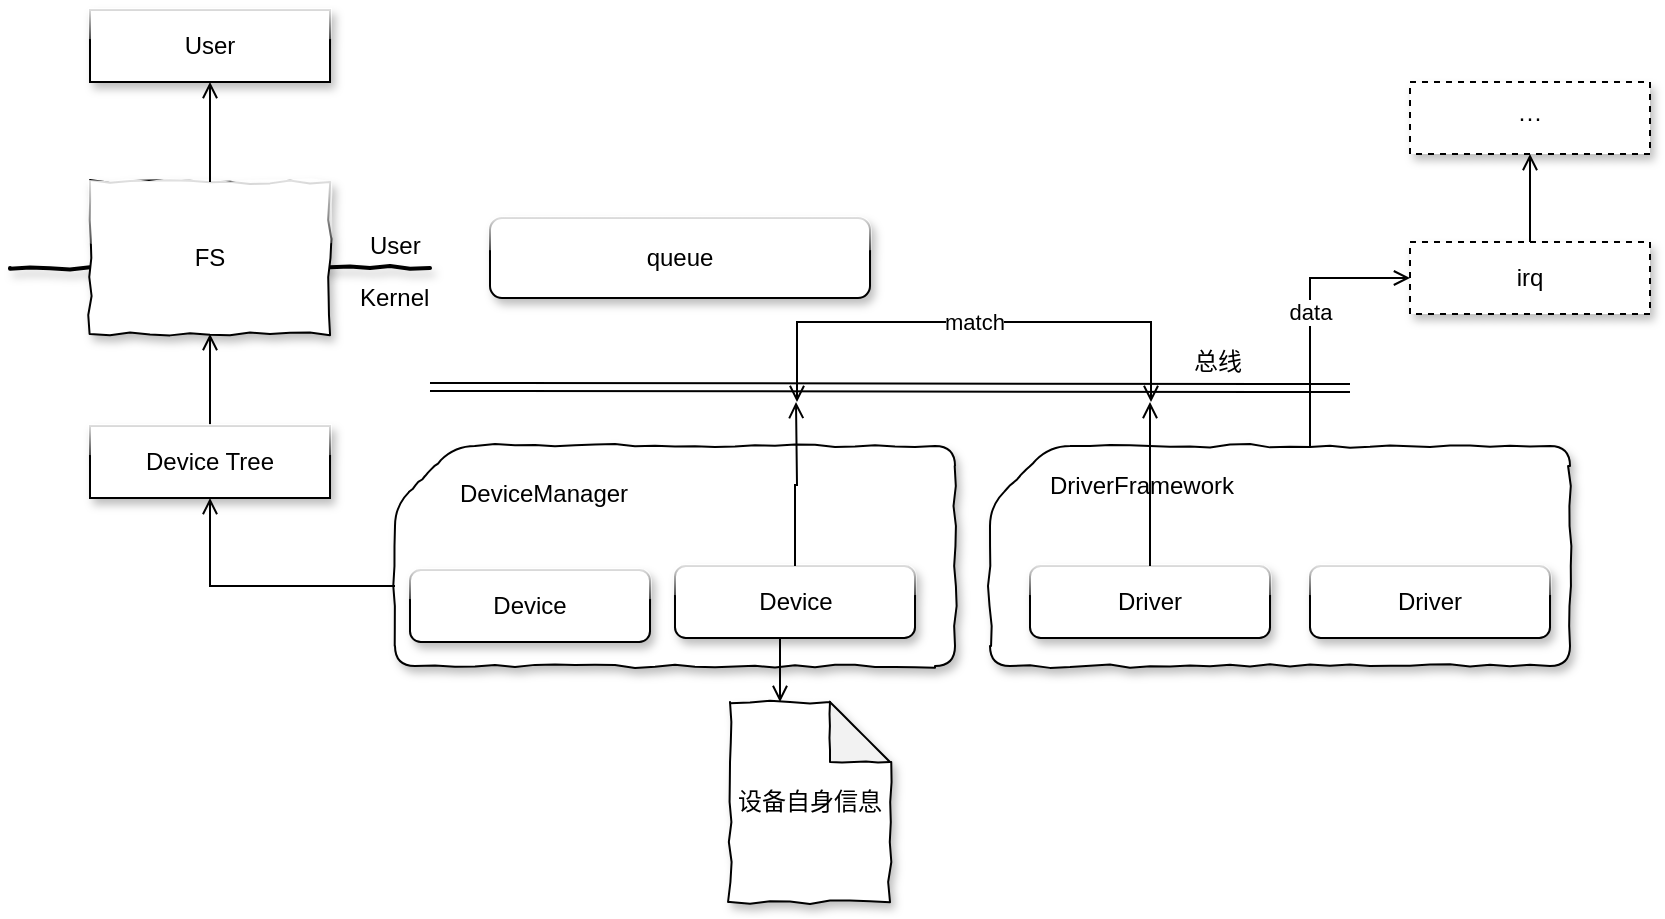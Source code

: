 <mxfile version="12.2.2" type="device" pages="1"><diagram id="mKaTZ8mOnzL6ec76Csec" name="第 1 页"><mxGraphModel dx="530" dy="482" grid="1" gridSize="10" guides="1" tooltips="1" connect="1" arrows="1" fold="1" page="1" pageScale="1" pageWidth="827" pageHeight="1169" math="0" shadow="0"><root><mxCell id="0"/><mxCell id="1" parent="0"/><mxCell id="qyxRvYz0nOAX1azIS_LR-34" style="edgeStyle=orthogonalEdgeStyle;rounded=0;orthogonalLoop=1;jettySize=auto;html=1;exitX=0.5;exitY=0;exitDx=0;exitDy=0;entryX=0.5;entryY=1;entryDx=0;entryDy=0;endArrow=open;endFill=0;" edge="1" parent="1" source="qyxRvYz0nOAX1azIS_LR-24" target="qyxRvYz0nOAX1azIS_LR-17"><mxGeometry relative="1" as="geometry"/></mxCell><mxCell id="qyxRvYz0nOAX1azIS_LR-24" value="Device Tree" style="rounded=0;whiteSpace=wrap;html=1;shadow=1;glass=1;comic=0;" vertex="1" parent="1"><mxGeometry x="270" y="552" width="120" height="36" as="geometry"/></mxCell><mxCell id="qyxRvYz0nOAX1azIS_LR-25" value="" style="group" vertex="1" connectable="0" parent="1"><mxGeometry x="422.5" y="562" width="402" height="120" as="geometry"/></mxCell><mxCell id="qyxRvYz0nOAX1azIS_LR-18" value="" style="shape=card;whiteSpace=wrap;html=1;rounded=1;shadow=1;comic=1;" vertex="1" parent="qyxRvYz0nOAX1azIS_LR-25"><mxGeometry width="280" height="110" as="geometry"/></mxCell><mxCell id="qyxRvYz0nOAX1azIS_LR-23" value="DeviceManager&lt;br&gt;" style="text;html=1;resizable=0;points=[];autosize=1;align=left;verticalAlign=top;spacingTop=-4;" vertex="1" parent="qyxRvYz0nOAX1azIS_LR-25"><mxGeometry x="30" y="14" width="100" height="20" as="geometry"/></mxCell><mxCell id="qyxRvYz0nOAX1azIS_LR-6" value="" style="group" vertex="1" connectable="0" parent="1"><mxGeometry x="720" y="552" width="290" height="120" as="geometry"/></mxCell><mxCell id="qyxRvYz0nOAX1azIS_LR-3" value="" style="shape=card;whiteSpace=wrap;html=1;rounded=1;shadow=1;comic=1;" vertex="1" parent="qyxRvYz0nOAX1azIS_LR-6"><mxGeometry y="10" width="290" height="110" as="geometry"/></mxCell><mxCell id="qyxRvYz0nOAX1azIS_LR-2" value="Driver" style="rounded=1;whiteSpace=wrap;html=1;shadow=1;glass=1;comic=0;" vertex="1" parent="qyxRvYz0nOAX1azIS_LR-6"><mxGeometry x="20" y="70" width="120" height="36" as="geometry"/></mxCell><mxCell id="qyxRvYz0nOAX1azIS_LR-4" value="DriverFramework" style="text;html=1;resizable=0;points=[];autosize=1;align=left;verticalAlign=top;spacingTop=-4;" vertex="1" parent="qyxRvYz0nOAX1azIS_LR-6"><mxGeometry x="27.5" y="20" width="110" height="20" as="geometry"/></mxCell><mxCell id="qyxRvYz0nOAX1azIS_LR-5" value="Driver" style="rounded=1;whiteSpace=wrap;html=1;shadow=1;glass=1;comic=0;" vertex="1" parent="qyxRvYz0nOAX1azIS_LR-6"><mxGeometry x="160" y="70" width="120" height="36" as="geometry"/></mxCell><mxCell id="qyxRvYz0nOAX1azIS_LR-9" value="" style="shape=link;html=1;" edge="1" parent="1"><mxGeometry width="50" height="50" relative="1" as="geometry"><mxPoint x="440" y="532.5" as="sourcePoint"/><mxPoint x="900" y="533" as="targetPoint"/></mxGeometry></mxCell><mxCell id="qyxRvYz0nOAX1azIS_LR-10" value="" style="group" vertex="1" connectable="0" parent="1"><mxGeometry x="580" y="544" width="120" height="160" as="geometry"/></mxCell><mxCell id="qyxRvYz0nOAX1azIS_LR-1" value="Device" style="rounded=1;whiteSpace=wrap;html=1;shadow=1;glass=1;comic=0;" vertex="1" parent="qyxRvYz0nOAX1azIS_LR-10"><mxGeometry x="-17.5" y="78" width="120" height="36" as="geometry"/></mxCell><mxCell id="qyxRvYz0nOAX1azIS_LR-11" style="edgeStyle=orthogonalEdgeStyle;rounded=0;orthogonalLoop=1;jettySize=auto;html=1;exitX=0.5;exitY=0;exitDx=0;exitDy=0;endArrow=open;endFill=0;" edge="1" parent="1" source="qyxRvYz0nOAX1azIS_LR-1"><mxGeometry relative="1" as="geometry"><mxPoint x="623" y="540" as="targetPoint"/></mxGeometry></mxCell><mxCell id="qyxRvYz0nOAX1azIS_LR-13" style="edgeStyle=orthogonalEdgeStyle;rounded=0;orthogonalLoop=1;jettySize=auto;html=1;exitX=0.5;exitY=0;exitDx=0;exitDy=0;endArrow=open;endFill=0;" edge="1" parent="1" source="qyxRvYz0nOAX1azIS_LR-2"><mxGeometry relative="1" as="geometry"><mxPoint x="800" y="540" as="targetPoint"/></mxGeometry></mxCell><mxCell id="qyxRvYz0nOAX1azIS_LR-14" value="总线" style="text;html=1;resizable=0;points=[];autosize=1;align=left;verticalAlign=top;spacingTop=-4;" vertex="1" parent="1"><mxGeometry x="820" y="510" width="40" height="20" as="geometry"/></mxCell><mxCell id="qyxRvYz0nOAX1azIS_LR-22" style="edgeStyle=orthogonalEdgeStyle;rounded=0;orthogonalLoop=1;jettySize=auto;html=1;exitX=0.5;exitY=1;exitDx=0;exitDy=0;entryX=0;entryY=0;entryDx=25;entryDy=0;entryPerimeter=0;endArrow=open;endFill=0;" edge="1" parent="1" source="qyxRvYz0nOAX1azIS_LR-1" target="qyxRvYz0nOAX1azIS_LR-7"><mxGeometry relative="1" as="geometry"/></mxCell><mxCell id="qyxRvYz0nOAX1azIS_LR-7" value="设备自身信息" style="shape=note;whiteSpace=wrap;html=1;backgroundOutline=1;darkOpacity=0.05;rounded=1;shadow=1;comic=1;" vertex="1" parent="1"><mxGeometry x="590" y="690" width="80" height="100" as="geometry"/></mxCell><mxCell id="qyxRvYz0nOAX1azIS_LR-26" value="Device" style="rounded=1;whiteSpace=wrap;html=1;shadow=1;glass=1;comic=0;" vertex="1" parent="1"><mxGeometry x="430" y="624" width="120" height="36" as="geometry"/></mxCell><mxCell id="qyxRvYz0nOAX1azIS_LR-27" value="data" style="edgeStyle=orthogonalEdgeStyle;rounded=0;orthogonalLoop=1;jettySize=auto;html=1;exitX=0;exitY=0;exitDx=160;exitDy=0;exitPerimeter=0;endArrow=open;endFill=0;entryX=0;entryY=0.5;entryDx=0;entryDy=0;" edge="1" parent="1" source="qyxRvYz0nOAX1azIS_LR-3" target="qyxRvYz0nOAX1azIS_LR-28"><mxGeometry relative="1" as="geometry"><mxPoint x="950" y="440" as="targetPoint"/></mxGeometry></mxCell><mxCell id="qyxRvYz0nOAX1azIS_LR-30" value="" style="edgeStyle=orthogonalEdgeStyle;rounded=0;orthogonalLoop=1;jettySize=auto;html=1;endArrow=open;endFill=0;" edge="1" parent="1" source="qyxRvYz0nOAX1azIS_LR-28" target="qyxRvYz0nOAX1azIS_LR-29"><mxGeometry relative="1" as="geometry"/></mxCell><mxCell id="qyxRvYz0nOAX1azIS_LR-28" value="irq" style="rounded=0;whiteSpace=wrap;html=1;shadow=1;glass=0;comic=0;dashed=1;" vertex="1" parent="1"><mxGeometry x="930" y="460" width="120" height="36" as="geometry"/></mxCell><mxCell id="qyxRvYz0nOAX1azIS_LR-29" value="···" style="rounded=0;whiteSpace=wrap;html=1;shadow=1;glass=0;comic=0;dashed=1;" vertex="1" parent="1"><mxGeometry x="930" y="380" width="120" height="36" as="geometry"/></mxCell><mxCell id="qyxRvYz0nOAX1azIS_LR-33" value="" style="group" vertex="1" connectable="0" parent="1"><mxGeometry x="230" y="430" width="223" height="76" as="geometry"/></mxCell><mxCell id="qyxRvYz0nOAX1azIS_LR-16" value="" style="line;strokeWidth=2;html=1;rounded=0;glass=0;shadow=1;comic=1;" vertex="1" parent="qyxRvYz0nOAX1azIS_LR-33"><mxGeometry y="38" width="210" height="10" as="geometry"/></mxCell><mxCell id="qyxRvYz0nOAX1azIS_LR-17" value="FS" style="rounded=0;whiteSpace=wrap;html=1;shadow=1;glass=1;comic=1;" vertex="1" parent="qyxRvYz0nOAX1azIS_LR-33"><mxGeometry x="40" width="120" height="76" as="geometry"/></mxCell><mxCell id="qyxRvYz0nOAX1azIS_LR-31" value="User" style="text;html=1;resizable=0;points=[];autosize=1;align=left;verticalAlign=top;spacingTop=-4;" vertex="1" parent="qyxRvYz0nOAX1azIS_LR-33"><mxGeometry x="178" y="22" width="40" height="20" as="geometry"/></mxCell><mxCell id="qyxRvYz0nOAX1azIS_LR-32" value="Kernel" style="text;html=1;resizable=0;points=[];autosize=1;align=left;verticalAlign=top;spacingTop=-4;" vertex="1" parent="qyxRvYz0nOAX1azIS_LR-33"><mxGeometry x="173" y="48" width="50" height="20" as="geometry"/></mxCell><mxCell id="qyxRvYz0nOAX1azIS_LR-35" style="edgeStyle=orthogonalEdgeStyle;rounded=0;orthogonalLoop=1;jettySize=auto;html=1;exitX=0;exitY=0;exitDx=0;exitDy=70;exitPerimeter=0;entryX=0.5;entryY=1;entryDx=0;entryDy=0;endArrow=open;endFill=0;" edge="1" parent="1" source="qyxRvYz0nOAX1azIS_LR-18" target="qyxRvYz0nOAX1azIS_LR-24"><mxGeometry relative="1" as="geometry"/></mxCell><mxCell id="qyxRvYz0nOAX1azIS_LR-36" value="User" style="rounded=0;whiteSpace=wrap;html=1;shadow=1;glass=1;comic=0;" vertex="1" parent="1"><mxGeometry x="270" y="344" width="120" height="36" as="geometry"/></mxCell><mxCell id="qyxRvYz0nOAX1azIS_LR-37" style="edgeStyle=orthogonalEdgeStyle;rounded=0;orthogonalLoop=1;jettySize=auto;html=1;exitX=0.5;exitY=0;exitDx=0;exitDy=0;entryX=0.5;entryY=1;entryDx=0;entryDy=0;endArrow=open;endFill=0;" edge="1" parent="1" source="qyxRvYz0nOAX1azIS_LR-17" target="qyxRvYz0nOAX1azIS_LR-36"><mxGeometry relative="1" as="geometry"/></mxCell><mxCell id="qyxRvYz0nOAX1azIS_LR-39" value="queue" style="rounded=1;whiteSpace=wrap;html=1;shadow=1;glass=1;comic=0;" vertex="1" parent="1"><mxGeometry x="470" y="448" width="190" height="40" as="geometry"/></mxCell><mxCell id="qyxRvYz0nOAX1azIS_LR-40" value="match" style="edgeStyle=orthogonalEdgeStyle;rounded=0;orthogonalLoop=1;jettySize=auto;html=1;endArrow=open;endFill=0;startArrow=open;startFill=0;" edge="1" parent="1"><mxGeometry relative="1" as="geometry"><mxPoint x="623.5" y="540" as="sourcePoint"/><mxPoint x="800.5" y="540" as="targetPoint"/><Array as="points"><mxPoint x="683.5" y="500"/><mxPoint x="740.5" y="500"/></Array></mxGeometry></mxCell></root></mxGraphModel></diagram></mxfile>